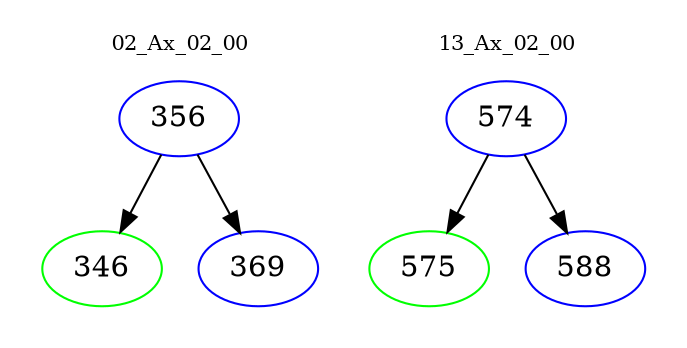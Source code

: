 digraph{
subgraph cluster_0 {
color = white
label = "02_Ax_02_00";
fontsize=10;
T0_356 [label="356", color="blue"]
T0_356 -> T0_346 [color="black"]
T0_346 [label="346", color="green"]
T0_356 -> T0_369 [color="black"]
T0_369 [label="369", color="blue"]
}
subgraph cluster_1 {
color = white
label = "13_Ax_02_00";
fontsize=10;
T1_574 [label="574", color="blue"]
T1_574 -> T1_575 [color="black"]
T1_575 [label="575", color="green"]
T1_574 -> T1_588 [color="black"]
T1_588 [label="588", color="blue"]
}
}
